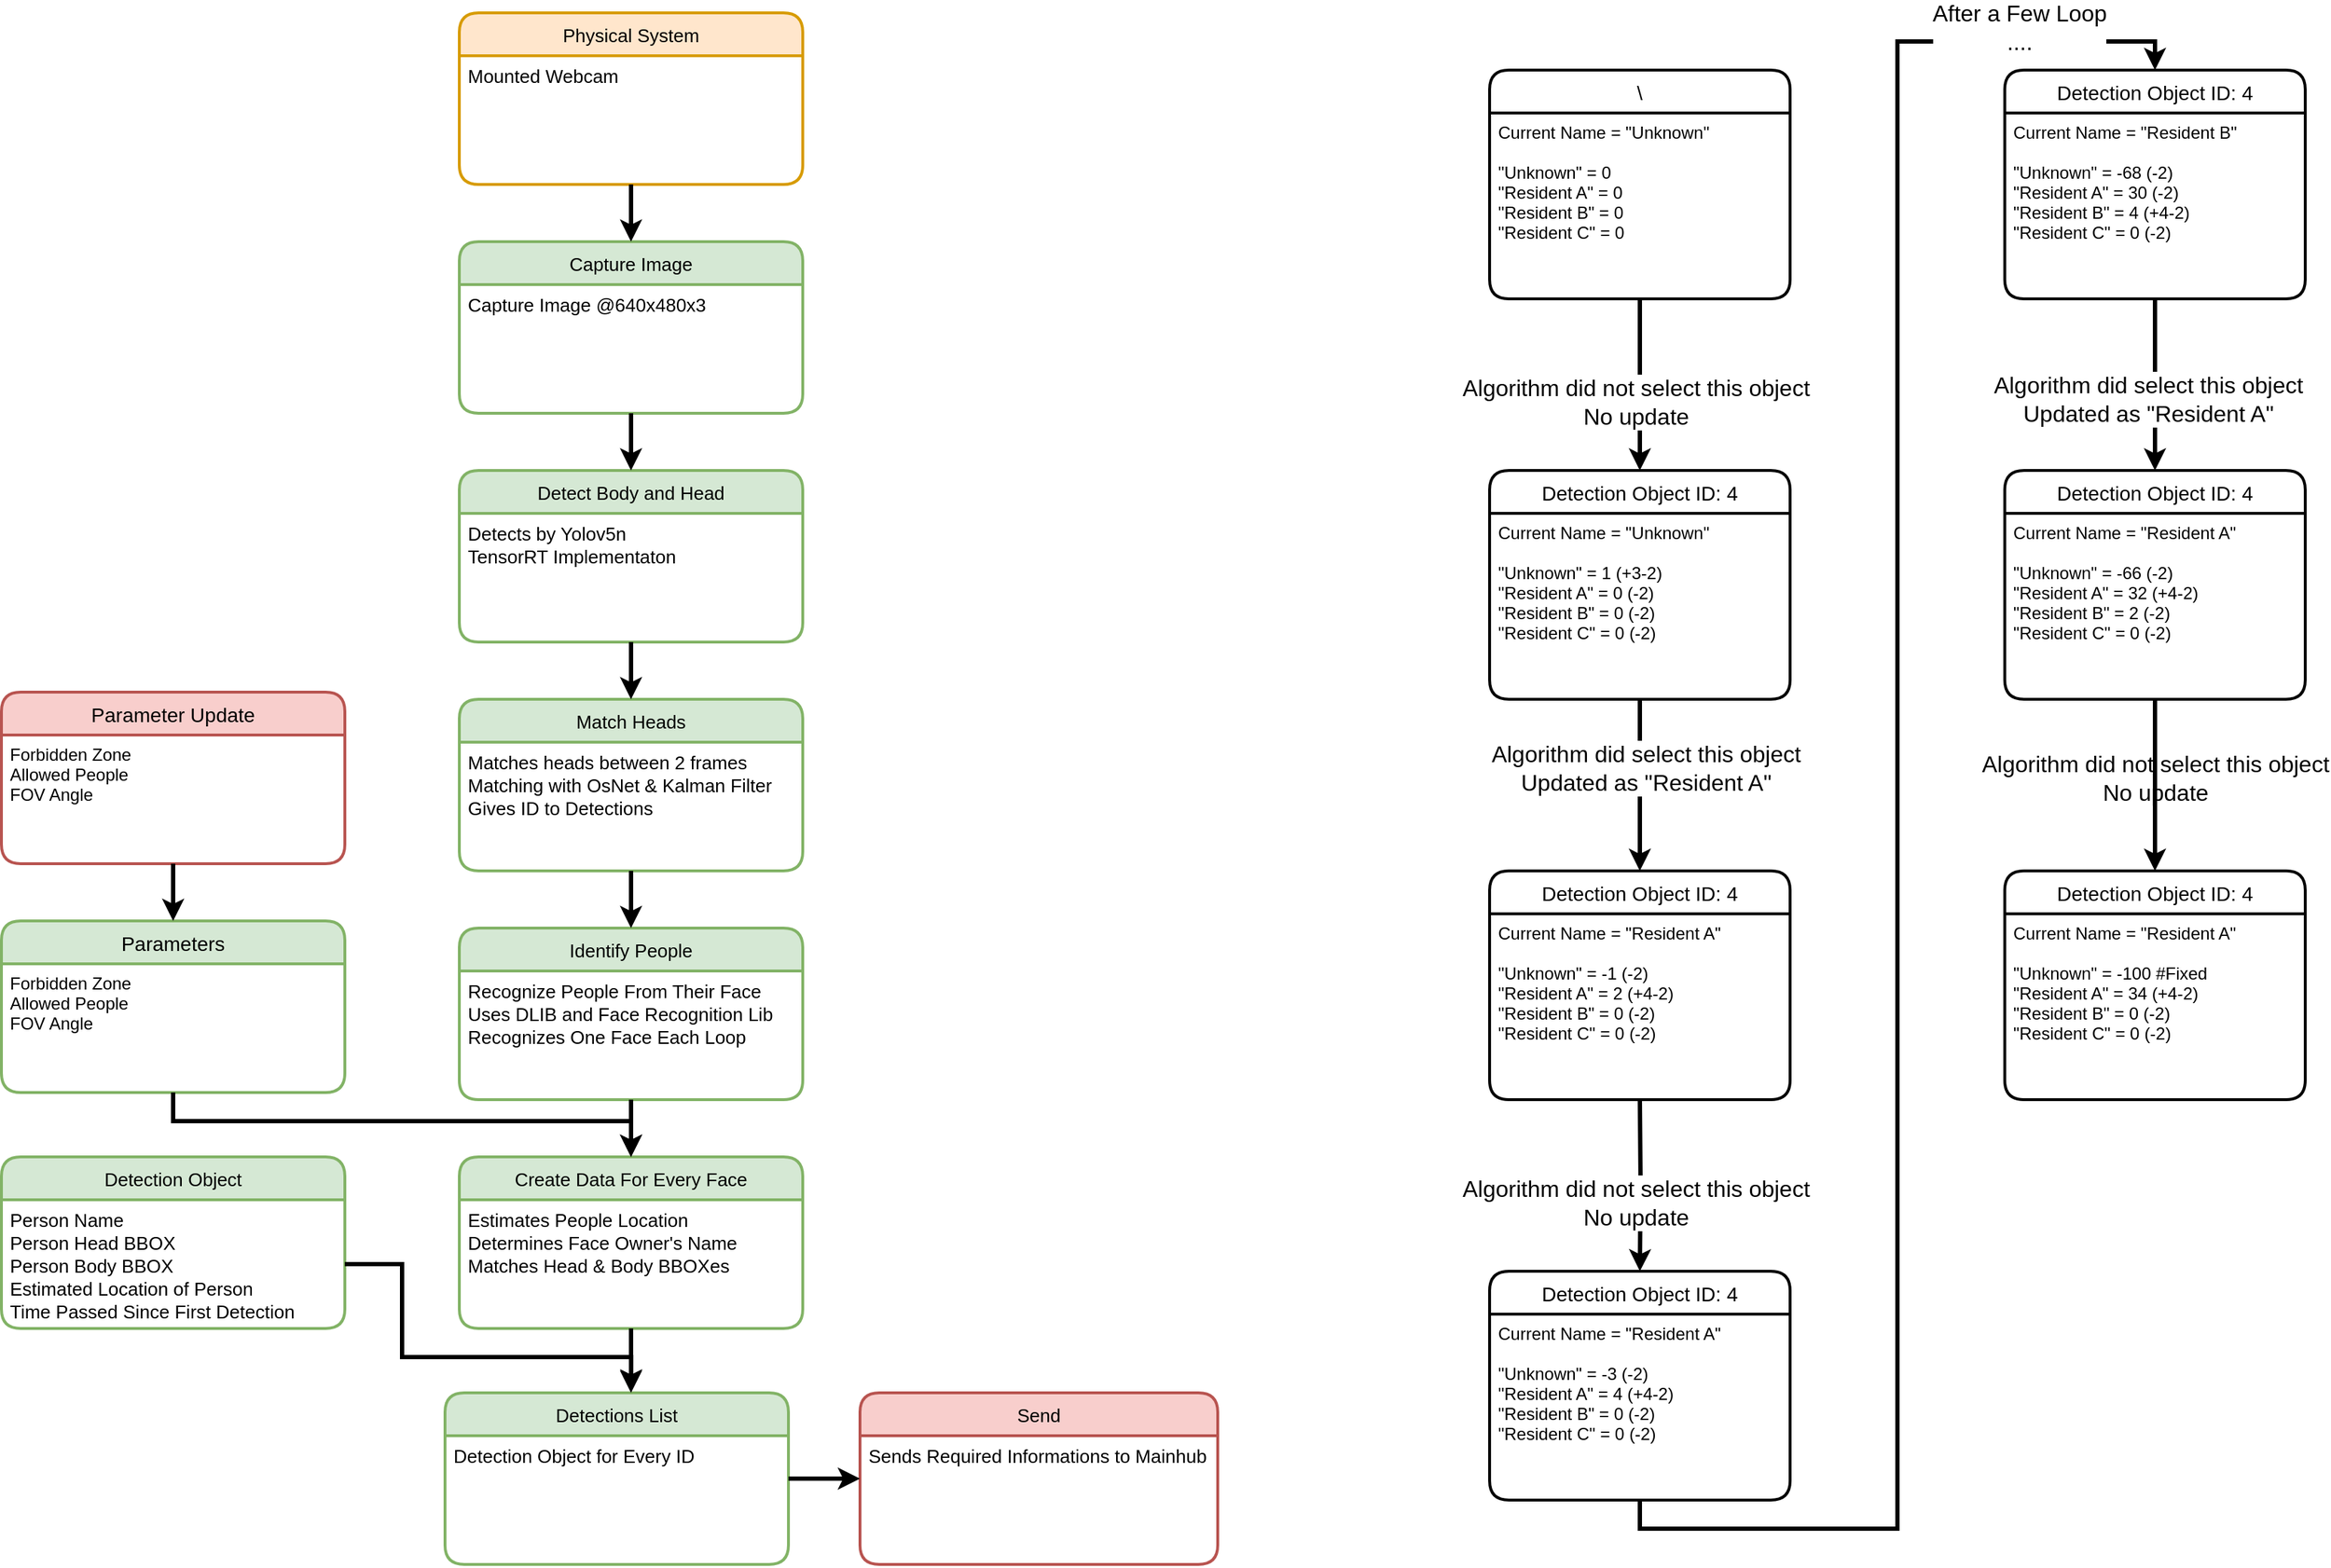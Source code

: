 <mxfile version="17.2.5" type="device"><diagram id="siFZV3Ssj9duA8Ir1AbD" name="Page-1"><mxGraphModel dx="2370" dy="2426" grid="1" gridSize="10" guides="1" tooltips="1" connect="1" arrows="1" fold="1" page="1" pageScale="1" pageWidth="827" pageHeight="1169" math="0" shadow="0"><root><mxCell id="0"/><mxCell id="1" parent="0"/><mxCell id="VSOKqzr1RE6iQQfOM3gr-1" value="Detection Object" style="swimlane;childLayout=stackLayout;horizontal=1;startSize=30;horizontalStack=0;rounded=1;fontSize=13;fontStyle=0;strokeWidth=2;resizeParent=0;resizeLast=1;shadow=0;dashed=0;align=center;fillColor=#d5e8d4;strokeColor=#82b366;" parent="1" vertex="1"><mxGeometry y="800" width="240" height="120" as="geometry"/></mxCell><mxCell id="VSOKqzr1RE6iQQfOM3gr-2" value="Person Name&#10;Person Head BBOX&#10;Person Body BBOX&#10;Estimated Location of Person&#10;Time Passed Since First Detection&#10;" style="align=left;strokeColor=none;fillColor=none;spacingLeft=4;fontSize=13;verticalAlign=top;resizable=0;rotatable=0;part=1;" parent="VSOKqzr1RE6iQQfOM3gr-1" vertex="1"><mxGeometry y="30" width="240" height="90" as="geometry"/></mxCell><mxCell id="VSOKqzr1RE6iQQfOM3gr-7" value="Capture Image" style="swimlane;childLayout=stackLayout;horizontal=1;startSize=30;horizontalStack=0;rounded=1;fontSize=13;fontStyle=0;strokeWidth=2;resizeParent=0;resizeLast=1;shadow=0;dashed=0;align=center;fillColor=#d5e8d4;strokeColor=#82b366;" parent="1" vertex="1"><mxGeometry x="320" y="160" width="240" height="120" as="geometry"/></mxCell><mxCell id="VSOKqzr1RE6iQQfOM3gr-8" value="Capture Image @640x480x3&#10;" style="align=left;strokeColor=none;fillColor=none;spacingLeft=4;fontSize=13;verticalAlign=top;resizable=0;rotatable=0;part=1;" parent="VSOKqzr1RE6iQQfOM3gr-7" vertex="1"><mxGeometry y="30" width="240" height="90" as="geometry"/></mxCell><mxCell id="VSOKqzr1RE6iQQfOM3gr-9" value="Detect Body and Head" style="swimlane;childLayout=stackLayout;horizontal=1;startSize=30;horizontalStack=0;rounded=1;fontSize=13;fontStyle=0;strokeWidth=2;resizeParent=0;resizeLast=1;shadow=0;dashed=0;align=center;fillColor=#d5e8d4;strokeColor=#82b366;" parent="1" vertex="1"><mxGeometry x="320" y="320" width="240" height="120" as="geometry"/></mxCell><mxCell id="VSOKqzr1RE6iQQfOM3gr-10" value="Detects by Yolov5n&#10;TensorRT Implementaton" style="align=left;strokeColor=none;fillColor=none;spacingLeft=4;fontSize=13;verticalAlign=top;resizable=0;rotatable=0;part=1;" parent="VSOKqzr1RE6iQQfOM3gr-9" vertex="1"><mxGeometry y="30" width="240" height="90" as="geometry"/></mxCell><mxCell id="VSOKqzr1RE6iQQfOM3gr-11" value="Match Heads" style="swimlane;childLayout=stackLayout;horizontal=1;startSize=30;horizontalStack=0;rounded=1;fontSize=13;fontStyle=0;strokeWidth=2;resizeParent=0;resizeLast=1;shadow=0;dashed=0;align=center;fillColor=#d5e8d4;strokeColor=#82b366;" parent="1" vertex="1"><mxGeometry x="320" y="480" width="240" height="120" as="geometry"/></mxCell><mxCell id="VSOKqzr1RE6iQQfOM3gr-12" value="Matches heads between 2 frames&#10;Matching with OsNet &amp; Kalman Filter&#10;Gives ID to Detections" style="align=left;strokeColor=none;fillColor=none;spacingLeft=4;fontSize=13;verticalAlign=top;resizable=0;rotatable=0;part=1;" parent="VSOKqzr1RE6iQQfOM3gr-11" vertex="1"><mxGeometry y="30" width="240" height="90" as="geometry"/></mxCell><mxCell id="VSOKqzr1RE6iQQfOM3gr-14" value="Identify People" style="swimlane;childLayout=stackLayout;horizontal=1;startSize=30;horizontalStack=0;rounded=1;fontSize=13;fontStyle=0;strokeWidth=2;resizeParent=0;resizeLast=1;shadow=0;dashed=0;align=center;fillColor=#d5e8d4;strokeColor=#82b366;" parent="1" vertex="1"><mxGeometry x="320" y="640" width="240" height="120" as="geometry"/></mxCell><mxCell id="VSOKqzr1RE6iQQfOM3gr-15" value="Recognize People From Their Face&#10;Uses DLIB and Face Recognition Lib&#10;Recognizes One Face Each Loop" style="align=left;strokeColor=none;fillColor=none;spacingLeft=4;fontSize=13;verticalAlign=top;resizable=0;rotatable=0;part=1;" parent="VSOKqzr1RE6iQQfOM3gr-14" vertex="1"><mxGeometry y="30" width="240" height="90" as="geometry"/></mxCell><mxCell id="VSOKqzr1RE6iQQfOM3gr-16" value="Create Data For Every Face" style="swimlane;childLayout=stackLayout;horizontal=1;startSize=30;horizontalStack=0;rounded=1;fontSize=13;fontStyle=0;strokeWidth=2;resizeParent=0;resizeLast=1;shadow=0;dashed=0;align=center;fillColor=#d5e8d4;strokeColor=#82b366;" parent="1" vertex="1"><mxGeometry x="320" y="800" width="240" height="120" as="geometry"/></mxCell><mxCell id="VSOKqzr1RE6iQQfOM3gr-17" value="Estimates People Location&#10;Determines Face Owner's Name&#10;Matches Head &amp; Body BBOXes&#10;" style="align=left;strokeColor=none;fillColor=none;spacingLeft=4;fontSize=13;verticalAlign=top;resizable=0;rotatable=0;part=1;" parent="VSOKqzr1RE6iQQfOM3gr-16" vertex="1"><mxGeometry y="30" width="240" height="90" as="geometry"/></mxCell><mxCell id="VSOKqzr1RE6iQQfOM3gr-18" value="Detections List" style="swimlane;childLayout=stackLayout;horizontal=1;startSize=30;horizontalStack=0;rounded=1;fontSize=13;fontStyle=0;strokeWidth=2;resizeParent=0;resizeLast=1;shadow=0;dashed=0;align=center;fillColor=#d5e8d4;strokeColor=#82b366;" parent="1" vertex="1"><mxGeometry x="310" y="965" width="240" height="120" as="geometry"/></mxCell><mxCell id="VSOKqzr1RE6iQQfOM3gr-19" value="Detection Object for Every ID" style="align=left;strokeColor=none;fillColor=none;spacingLeft=4;fontSize=13;verticalAlign=top;resizable=0;rotatable=0;part=1;" parent="VSOKqzr1RE6iQQfOM3gr-18" vertex="1"><mxGeometry y="30" width="240" height="90" as="geometry"/></mxCell><mxCell id="VSOKqzr1RE6iQQfOM3gr-20" style="edgeStyle=orthogonalEdgeStyle;rounded=0;orthogonalLoop=1;jettySize=auto;html=1;entryX=0.5;entryY=0;entryDx=0;entryDy=0;fontSize=13;strokeWidth=3;" parent="1" source="VSOKqzr1RE6iQQfOM3gr-8" target="VSOKqzr1RE6iQQfOM3gr-9" edge="1"><mxGeometry relative="1" as="geometry"/></mxCell><mxCell id="VSOKqzr1RE6iQQfOM3gr-21" style="edgeStyle=orthogonalEdgeStyle;rounded=0;orthogonalLoop=1;jettySize=auto;html=1;exitX=0.5;exitY=1;exitDx=0;exitDy=0;entryX=0.5;entryY=0;entryDx=0;entryDy=0;fontSize=13;strokeWidth=3;" parent="1" source="VSOKqzr1RE6iQQfOM3gr-10" target="VSOKqzr1RE6iQQfOM3gr-11" edge="1"><mxGeometry relative="1" as="geometry"/></mxCell><mxCell id="VSOKqzr1RE6iQQfOM3gr-22" style="edgeStyle=orthogonalEdgeStyle;rounded=0;orthogonalLoop=1;jettySize=auto;html=1;exitX=0.5;exitY=1;exitDx=0;exitDy=0;entryX=0.5;entryY=0;entryDx=0;entryDy=0;fontSize=13;strokeWidth=3;" parent="1" source="VSOKqzr1RE6iQQfOM3gr-12" target="VSOKqzr1RE6iQQfOM3gr-14" edge="1"><mxGeometry relative="1" as="geometry"/></mxCell><mxCell id="VSOKqzr1RE6iQQfOM3gr-23" style="edgeStyle=orthogonalEdgeStyle;rounded=0;orthogonalLoop=1;jettySize=auto;html=1;exitX=0.5;exitY=1;exitDx=0;exitDy=0;entryX=0.5;entryY=0;entryDx=0;entryDy=0;fontSize=13;strokeWidth=3;" parent="1" source="VSOKqzr1RE6iQQfOM3gr-15" target="VSOKqzr1RE6iQQfOM3gr-16" edge="1"><mxGeometry relative="1" as="geometry"/></mxCell><mxCell id="VSOKqzr1RE6iQQfOM3gr-24" style="edgeStyle=orthogonalEdgeStyle;rounded=0;orthogonalLoop=1;jettySize=auto;html=1;exitX=0.5;exitY=1;exitDx=0;exitDy=0;fontSize=13;strokeWidth=3;" parent="1" source="VSOKqzr1RE6iQQfOM3gr-17" edge="1"><mxGeometry relative="1" as="geometry"><mxPoint x="440" y="965" as="targetPoint"/><Array as="points"><mxPoint x="440" y="960"/></Array></mxGeometry></mxCell><mxCell id="VSOKqzr1RE6iQQfOM3gr-25" style="edgeStyle=orthogonalEdgeStyle;rounded=0;orthogonalLoop=1;jettySize=auto;html=1;exitX=1;exitY=0.5;exitDx=0;exitDy=0;fontSize=13;strokeWidth=3;entryX=0.542;entryY=-0.008;entryDx=0;entryDy=0;entryPerimeter=0;" parent="1" source="VSOKqzr1RE6iQQfOM3gr-2" target="VSOKqzr1RE6iQQfOM3gr-18" edge="1"><mxGeometry relative="1" as="geometry"><mxPoint x="440" y="960" as="targetPoint"/><Array as="points"><mxPoint x="280" y="875"/><mxPoint x="280" y="940"/><mxPoint x="440" y="940"/></Array></mxGeometry></mxCell><mxCell id="VSOKqzr1RE6iQQfOM3gr-26" value="Physical System" style="swimlane;childLayout=stackLayout;horizontal=1;startSize=30;horizontalStack=0;rounded=1;fontSize=13;fontStyle=0;strokeWidth=2;resizeParent=0;resizeLast=1;shadow=0;dashed=0;align=center;fillColor=#ffe6cc;strokeColor=#d79b00;" parent="1" vertex="1"><mxGeometry x="320" width="240" height="120" as="geometry"/></mxCell><mxCell id="VSOKqzr1RE6iQQfOM3gr-27" value="Mounted Webcam" style="align=left;strokeColor=none;fillColor=none;spacingLeft=4;fontSize=13;verticalAlign=top;resizable=0;rotatable=0;part=1;" parent="VSOKqzr1RE6iQQfOM3gr-26" vertex="1"><mxGeometry y="30" width="240" height="90" as="geometry"/></mxCell><mxCell id="VSOKqzr1RE6iQQfOM3gr-28" style="edgeStyle=orthogonalEdgeStyle;rounded=0;orthogonalLoop=1;jettySize=auto;html=1;exitX=0.5;exitY=1;exitDx=0;exitDy=0;entryX=0.5;entryY=0;entryDx=0;entryDy=0;fontSize=13;strokeWidth=3;" parent="1" source="VSOKqzr1RE6iQQfOM3gr-27" target="VSOKqzr1RE6iQQfOM3gr-7" edge="1"><mxGeometry relative="1" as="geometry"/></mxCell><mxCell id="VSOKqzr1RE6iQQfOM3gr-29" value="Parameters" style="swimlane;childLayout=stackLayout;horizontal=1;startSize=30;horizontalStack=0;rounded=1;fontSize=14;fontStyle=0;strokeWidth=2;resizeParent=0;resizeLast=1;shadow=0;dashed=0;align=center;fillColor=#d5e8d4;strokeColor=#82b366;" parent="1" vertex="1"><mxGeometry y="635" width="240" height="120" as="geometry"/></mxCell><mxCell id="VSOKqzr1RE6iQQfOM3gr-30" value="Forbidden Zone&#10;Allowed People&#10;FOV Angle&#10;" style="align=left;strokeColor=none;fillColor=none;spacingLeft=4;fontSize=12;verticalAlign=top;resizable=0;rotatable=0;part=1;" parent="VSOKqzr1RE6iQQfOM3gr-29" vertex="1"><mxGeometry y="30" width="240" height="90" as="geometry"/></mxCell><mxCell id="VSOKqzr1RE6iQQfOM3gr-32" value="Send" style="swimlane;childLayout=stackLayout;horizontal=1;startSize=30;horizontalStack=0;rounded=1;fontSize=13;fontStyle=0;strokeWidth=2;resizeParent=0;resizeLast=1;shadow=0;dashed=0;align=center;fillColor=#f8cecc;strokeColor=#b85450;" parent="1" vertex="1"><mxGeometry x="600" y="965" width="250" height="120" as="geometry"/></mxCell><mxCell id="VSOKqzr1RE6iQQfOM3gr-33" value="Sends Required Informations to Mainhub" style="align=left;strokeColor=none;fillColor=none;spacingLeft=4;fontSize=13;verticalAlign=top;resizable=0;rotatable=0;part=1;" parent="VSOKqzr1RE6iQQfOM3gr-32" vertex="1"><mxGeometry y="30" width="250" height="90" as="geometry"/></mxCell><mxCell id="VSOKqzr1RE6iQQfOM3gr-34" style="edgeStyle=orthogonalEdgeStyle;rounded=0;orthogonalLoop=1;jettySize=auto;html=1;entryX=0;entryY=0.5;entryDx=0;entryDy=0;fontSize=13;strokeWidth=3;" parent="1" source="VSOKqzr1RE6iQQfOM3gr-19" target="VSOKqzr1RE6iQQfOM3gr-32" edge="1"><mxGeometry relative="1" as="geometry"><Array as="points"><mxPoint x="560" y="1025"/><mxPoint x="560" y="1025"/></Array></mxGeometry></mxCell><mxCell id="VSOKqzr1RE6iQQfOM3gr-35" style="edgeStyle=orthogonalEdgeStyle;rounded=0;orthogonalLoop=1;jettySize=auto;html=1;exitX=0.5;exitY=1;exitDx=0;exitDy=0;entryX=0.5;entryY=0;entryDx=0;entryDy=0;fontSize=13;strokeWidth=3;" parent="1" source="VSOKqzr1RE6iQQfOM3gr-30" target="VSOKqzr1RE6iQQfOM3gr-16" edge="1"><mxGeometry relative="1" as="geometry"><Array as="points"><mxPoint x="120" y="775"/><mxPoint x="440" y="775"/></Array></mxGeometry></mxCell><mxCell id="VSOKqzr1RE6iQQfOM3gr-36" value="Parameter Update" style="swimlane;childLayout=stackLayout;horizontal=1;startSize=30;horizontalStack=0;rounded=1;fontSize=14;fontStyle=0;strokeWidth=2;resizeParent=0;resizeLast=1;shadow=0;dashed=0;align=center;fillColor=#f8cecc;strokeColor=#b85450;" parent="1" vertex="1"><mxGeometry y="475" width="240" height="120" as="geometry"/></mxCell><mxCell id="VSOKqzr1RE6iQQfOM3gr-37" value="Forbidden Zone&#10;Allowed People&#10;FOV Angle&#10;" style="align=left;strokeColor=none;fillColor=none;spacingLeft=4;fontSize=12;verticalAlign=top;resizable=0;rotatable=0;part=1;" parent="VSOKqzr1RE6iQQfOM3gr-36" vertex="1"><mxGeometry y="30" width="240" height="90" as="geometry"/></mxCell><mxCell id="VSOKqzr1RE6iQQfOM3gr-38" style="edgeStyle=orthogonalEdgeStyle;rounded=0;orthogonalLoop=1;jettySize=auto;html=1;exitX=0.5;exitY=1;exitDx=0;exitDy=0;entryX=0.5;entryY=0;entryDx=0;entryDy=0;fontSize=13;strokeWidth=3;" parent="1" source="VSOKqzr1RE6iQQfOM3gr-37" target="VSOKqzr1RE6iQQfOM3gr-29" edge="1"><mxGeometry relative="1" as="geometry"/></mxCell><mxCell id="xzz5MFzch8j9WmhYl_JU-1" value="\" style="swimlane;childLayout=stackLayout;horizontal=1;startSize=30;horizontalStack=0;rounded=1;fontSize=14;fontStyle=0;strokeWidth=2;resizeParent=0;resizeLast=1;shadow=0;dashed=0;align=center;" vertex="1" parent="1"><mxGeometry x="1040" y="40" width="210" height="160" as="geometry"/></mxCell><mxCell id="xzz5MFzch8j9WmhYl_JU-2" value="Current Name = &quot;Unknown&quot;&#10;&#10;&quot;Unknown&quot; = 0&#10;&quot;Resident A&quot; = 0&#10;&quot;Resident B&quot; = 0&#10;&quot;Resident C&quot; = 0" style="align=left;strokeColor=none;fillColor=none;spacingLeft=4;fontSize=12;verticalAlign=top;resizable=0;rotatable=0;part=1;" vertex="1" parent="xzz5MFzch8j9WmhYl_JU-1"><mxGeometry y="30" width="210" height="130" as="geometry"/></mxCell><mxCell id="xzz5MFzch8j9WmhYl_JU-3" value="Detection Object ID: 4" style="swimlane;childLayout=stackLayout;horizontal=1;startSize=30;horizontalStack=0;rounded=1;fontSize=14;fontStyle=0;strokeWidth=2;resizeParent=0;resizeLast=1;shadow=0;dashed=0;align=center;" vertex="1" parent="1"><mxGeometry x="1040" y="320" width="210" height="160" as="geometry"/></mxCell><mxCell id="xzz5MFzch8j9WmhYl_JU-4" value="Current Name = &quot;Unknown&quot;&#10;&#10;&quot;Unknown&quot; = 1 (+3-2)&#10;&quot;Resident A&quot; = 0 (-2)&#10;&quot;Resident B&quot; = 0 (-2)&#10;&quot;Resident C&quot; = 0 (-2)" style="align=left;strokeColor=none;fillColor=none;spacingLeft=4;fontSize=12;verticalAlign=top;resizable=0;rotatable=0;part=1;" vertex="1" parent="xzz5MFzch8j9WmhYl_JU-3"><mxGeometry y="30" width="210" height="130" as="geometry"/></mxCell><mxCell id="xzz5MFzch8j9WmhYl_JU-5" style="edgeStyle=orthogonalEdgeStyle;rounded=0;orthogonalLoop=1;jettySize=auto;html=1;exitX=0.5;exitY=1;exitDx=0;exitDy=0;entryX=0.5;entryY=0;entryDx=0;entryDy=0;strokeWidth=3;" edge="1" parent="1" source="xzz5MFzch8j9WmhYl_JU-2" target="xzz5MFzch8j9WmhYl_JU-3"><mxGeometry relative="1" as="geometry"/></mxCell><mxCell id="xzz5MFzch8j9WmhYl_JU-6" value="&lt;span style=&quot;font-size: 16px&quot;&gt;Algorithm did not select this object&lt;br&gt;No update&lt;br&gt;&lt;/span&gt;" style="edgeLabel;html=1;align=center;verticalAlign=middle;resizable=0;points=[];" vertex="1" connectable="0" parent="xzz5MFzch8j9WmhYl_JU-5"><mxGeometry x="0.204" y="-3" relative="1" as="geometry"><mxPoint as="offset"/></mxGeometry></mxCell><mxCell id="xzz5MFzch8j9WmhYl_JU-7" value="Detection Object ID: 4" style="swimlane;childLayout=stackLayout;horizontal=1;startSize=30;horizontalStack=0;rounded=1;fontSize=14;fontStyle=0;strokeWidth=2;resizeParent=0;resizeLast=1;shadow=0;dashed=0;align=center;" vertex="1" parent="1"><mxGeometry x="1040" y="600" width="210" height="160" as="geometry"/></mxCell><mxCell id="xzz5MFzch8j9WmhYl_JU-8" value="Current Name = &quot;Resident A&quot;&#10;&#10;&quot;Unknown&quot; = -1 (-2)&#10;&quot;Resident A&quot; = 2 (+4-2)&#10;&quot;Resident B&quot; = 0 (-2)&#10;&quot;Resident C&quot; = 0 (-2)" style="align=left;strokeColor=none;fillColor=none;spacingLeft=4;fontSize=12;verticalAlign=top;resizable=0;rotatable=0;part=1;" vertex="1" parent="xzz5MFzch8j9WmhYl_JU-7"><mxGeometry y="30" width="210" height="130" as="geometry"/></mxCell><mxCell id="xzz5MFzch8j9WmhYl_JU-9" style="edgeStyle=orthogonalEdgeStyle;rounded=0;orthogonalLoop=1;jettySize=auto;html=1;exitX=0.5;exitY=1;exitDx=0;exitDy=0;entryX=0.5;entryY=0;entryDx=0;entryDy=0;fontSize=16;strokeWidth=3;" edge="1" parent="1" source="xzz5MFzch8j9WmhYl_JU-4" target="xzz5MFzch8j9WmhYl_JU-7"><mxGeometry relative="1" as="geometry"/></mxCell><mxCell id="xzz5MFzch8j9WmhYl_JU-10" value="Algorithm did select this object&lt;br&gt;Updated as &quot;Resident A&quot;" style="edgeLabel;html=1;align=center;verticalAlign=middle;resizable=0;points=[];fontSize=16;" vertex="1" connectable="0" parent="xzz5MFzch8j9WmhYl_JU-9"><mxGeometry x="-0.208" y="4" relative="1" as="geometry"><mxPoint as="offset"/></mxGeometry></mxCell><mxCell id="xzz5MFzch8j9WmhYl_JU-11" value="Detection Object ID: 4" style="swimlane;childLayout=stackLayout;horizontal=1;startSize=30;horizontalStack=0;rounded=1;fontSize=14;fontStyle=0;strokeWidth=2;resizeParent=0;resizeLast=1;shadow=0;dashed=0;align=center;" vertex="1" parent="1"><mxGeometry x="1040" y="880" width="210" height="160" as="geometry"/></mxCell><mxCell id="xzz5MFzch8j9WmhYl_JU-12" value="Current Name = &quot;Resident A&quot;&#10;&#10;&quot;Unknown&quot; = -3 (-2)&#10;&quot;Resident A&quot; = 4 (+4-2)&#10;&quot;Resident B&quot; = 0 (-2)&#10;&quot;Resident C&quot; = 0 (-2)" style="align=left;strokeColor=none;fillColor=none;spacingLeft=4;fontSize=12;verticalAlign=top;resizable=0;rotatable=0;part=1;" vertex="1" parent="xzz5MFzch8j9WmhYl_JU-11"><mxGeometry y="30" width="210" height="130" as="geometry"/></mxCell><mxCell id="xzz5MFzch8j9WmhYl_JU-13" style="edgeStyle=orthogonalEdgeStyle;rounded=0;orthogonalLoop=1;jettySize=auto;html=1;exitX=0.5;exitY=1;exitDx=0;exitDy=0;entryX=0.5;entryY=0;entryDx=0;entryDy=0;strokeWidth=3;" edge="1" parent="1" target="xzz5MFzch8j9WmhYl_JU-11"><mxGeometry relative="1" as="geometry"><mxPoint x="1145" y="760" as="sourcePoint"/></mxGeometry></mxCell><mxCell id="xzz5MFzch8j9WmhYl_JU-14" value="&lt;span style=&quot;font-size: 16px&quot;&gt;Algorithm did not select this object&lt;br&gt;No update&lt;br&gt;&lt;/span&gt;" style="edgeLabel;html=1;align=center;verticalAlign=middle;resizable=0;points=[];" vertex="1" connectable="0" parent="xzz5MFzch8j9WmhYl_JU-13"><mxGeometry x="0.204" y="-3" relative="1" as="geometry"><mxPoint as="offset"/></mxGeometry></mxCell><mxCell id="xzz5MFzch8j9WmhYl_JU-15" value="Detection Object ID: 4" style="swimlane;childLayout=stackLayout;horizontal=1;startSize=30;horizontalStack=0;rounded=1;fontSize=14;fontStyle=0;strokeWidth=2;resizeParent=0;resizeLast=1;shadow=0;dashed=0;align=center;" vertex="1" parent="1"><mxGeometry x="1400" y="40" width="210" height="160" as="geometry"/></mxCell><mxCell id="xzz5MFzch8j9WmhYl_JU-16" value="Current Name = &quot;Resident B&quot;&#10;&#10;&quot;Unknown&quot; = -68 (-2)&#10;&quot;Resident A&quot; = 30 (-2)&#10;&quot;Resident B&quot; = 4 (+4-2)&#10;&quot;Resident C&quot; = 0 (-2)" style="align=left;strokeColor=none;fillColor=none;spacingLeft=4;fontSize=12;verticalAlign=top;resizable=0;rotatable=0;part=1;" vertex="1" parent="xzz5MFzch8j9WmhYl_JU-15"><mxGeometry y="30" width="210" height="130" as="geometry"/></mxCell><mxCell id="xzz5MFzch8j9WmhYl_JU-17" style="edgeStyle=orthogonalEdgeStyle;rounded=0;orthogonalLoop=1;jettySize=auto;html=1;exitX=0.5;exitY=1;exitDx=0;exitDy=0;entryX=0.5;entryY=0;entryDx=0;entryDy=0;fontSize=16;strokeWidth=3;" edge="1" parent="1" source="xzz5MFzch8j9WmhYl_JU-12" target="xzz5MFzch8j9WmhYl_JU-15"><mxGeometry relative="1" as="geometry"/></mxCell><mxCell id="xzz5MFzch8j9WmhYl_JU-18" value="After a Few Loop&lt;br&gt;...." style="edgeLabel;html=1;align=center;verticalAlign=middle;resizable=0;points=[];fontSize=16;" vertex="1" connectable="0" parent="xzz5MFzch8j9WmhYl_JU-17"><mxGeometry x="0.357" y="-4" relative="1" as="geometry"><mxPoint x="81" y="-273" as="offset"/></mxGeometry></mxCell><mxCell id="xzz5MFzch8j9WmhYl_JU-19" value="Detection Object ID: 4" style="swimlane;childLayout=stackLayout;horizontal=1;startSize=30;horizontalStack=0;rounded=1;fontSize=14;fontStyle=0;strokeWidth=2;resizeParent=0;resizeLast=1;shadow=0;dashed=0;align=center;" vertex="1" parent="1"><mxGeometry x="1400" y="320" width="210" height="160" as="geometry"/></mxCell><mxCell id="xzz5MFzch8j9WmhYl_JU-20" value="Current Name = &quot;Resident A&quot;&#10;&#10;&quot;Unknown&quot; = -66 (-2)&#10;&quot;Resident A&quot; = 32 (+4-2)&#10;&quot;Resident B&quot; = 2 (-2)&#10;&quot;Resident C&quot; = 0 (-2)" style="align=left;strokeColor=none;fillColor=none;spacingLeft=4;fontSize=12;verticalAlign=top;resizable=0;rotatable=0;part=1;" vertex="1" parent="xzz5MFzch8j9WmhYl_JU-19"><mxGeometry y="30" width="210" height="130" as="geometry"/></mxCell><mxCell id="xzz5MFzch8j9WmhYl_JU-21" style="edgeStyle=orthogonalEdgeStyle;rounded=0;orthogonalLoop=1;jettySize=auto;html=1;exitX=0.5;exitY=1;exitDx=0;exitDy=0;entryX=0.5;entryY=0;entryDx=0;entryDy=0;fontSize=16;strokeWidth=3;" edge="1" parent="1" source="xzz5MFzch8j9WmhYl_JU-16" target="xzz5MFzch8j9WmhYl_JU-19"><mxGeometry relative="1" as="geometry"/></mxCell><mxCell id="xzz5MFzch8j9WmhYl_JU-23" value="&lt;span style=&quot;font-size: 16px&quot;&gt;Algorithm did not select this object&lt;br&gt;No update&lt;br&gt;&lt;/span&gt;" style="edgeLabel;html=1;align=center;verticalAlign=middle;resizable=0;points=[];" vertex="1" connectable="0" parent="1"><mxGeometry x="1505.0" y="535.004" as="geometry"/></mxCell><mxCell id="xzz5MFzch8j9WmhYl_JU-24" value="Detection Object ID: 4" style="swimlane;childLayout=stackLayout;horizontal=1;startSize=30;horizontalStack=0;rounded=1;fontSize=14;fontStyle=0;strokeWidth=2;resizeParent=0;resizeLast=1;shadow=0;dashed=0;align=center;" vertex="1" parent="1"><mxGeometry x="1400" y="600" width="210" height="160" as="geometry"/></mxCell><mxCell id="xzz5MFzch8j9WmhYl_JU-25" value="Current Name = &quot;Resident A&quot;&#10;&#10;&quot;Unknown&quot; = -100 #Fixed&#10;&quot;Resident A&quot; = 34 (+4-2)&#10;&quot;Resident B&quot; = 0 (-2)&#10;&quot;Resident C&quot; = 0 (-2)" style="align=left;strokeColor=none;fillColor=none;spacingLeft=4;fontSize=12;verticalAlign=top;resizable=0;rotatable=0;part=1;" vertex="1" parent="xzz5MFzch8j9WmhYl_JU-24"><mxGeometry y="30" width="210" height="130" as="geometry"/></mxCell><mxCell id="xzz5MFzch8j9WmhYl_JU-26" style="edgeStyle=orthogonalEdgeStyle;rounded=0;orthogonalLoop=1;jettySize=auto;html=1;exitX=0.5;exitY=1;exitDx=0;exitDy=0;entryX=0.5;entryY=0;entryDx=0;entryDy=0;fontSize=16;strokeWidth=3;" edge="1" parent="1" source="xzz5MFzch8j9WmhYl_JU-20" target="xzz5MFzch8j9WmhYl_JU-24"><mxGeometry relative="1" as="geometry"/></mxCell><mxCell id="xzz5MFzch8j9WmhYl_JU-27" value="Algorithm did select this object&lt;br&gt;Updated as &quot;Resident A&quot;" style="edgeLabel;html=1;align=center;verticalAlign=middle;resizable=0;points=[];fontSize=16;" vertex="1" connectable="0" parent="1"><mxGeometry x="1500" y="269.996" as="geometry"/></mxCell></root></mxGraphModel></diagram></mxfile>
